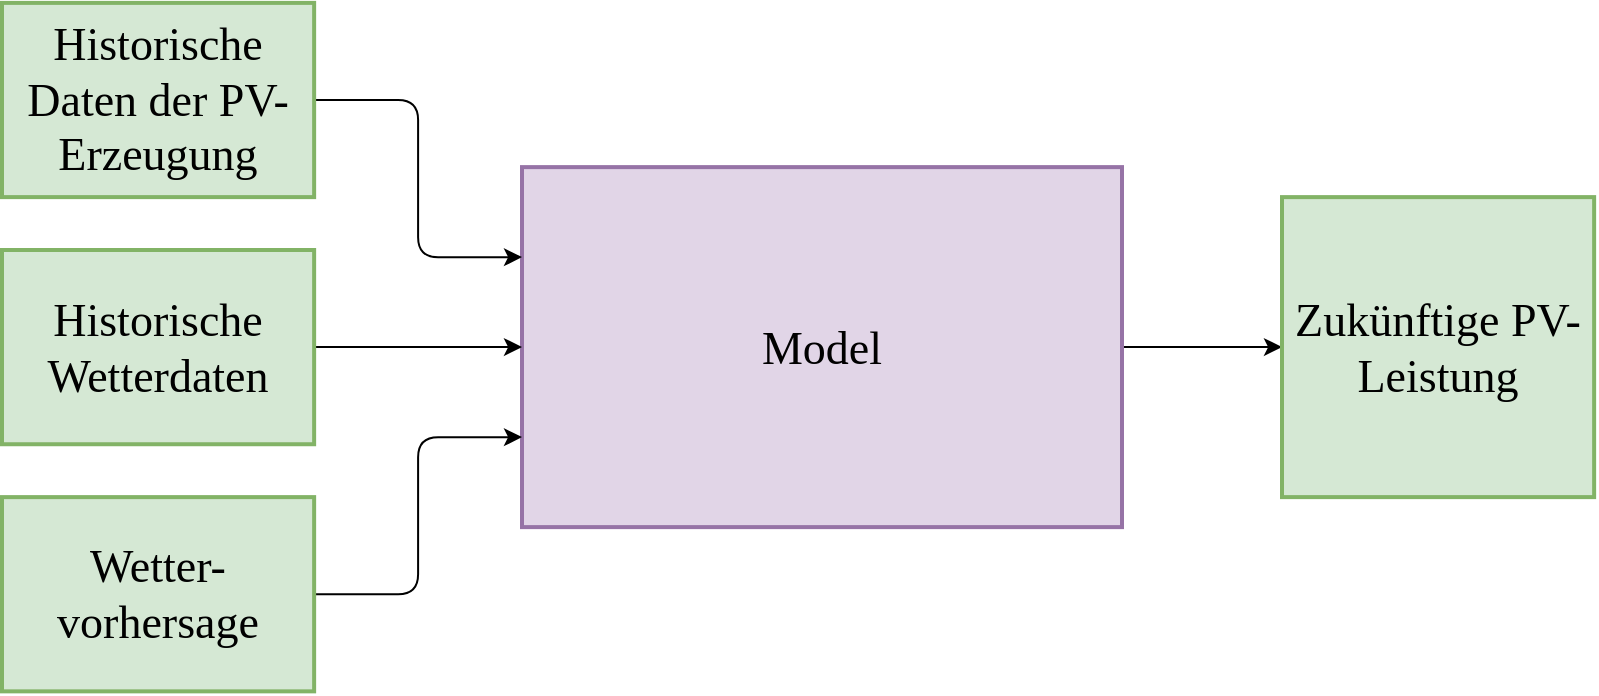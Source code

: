 <mxfile scale="5" border="0">
    <diagram id="FgpiK9OE_3OYkIBHCV0x" name="Page-1">
        <mxGraphModel dx="796" dy="521" grid="1" gridSize="10" guides="1" tooltips="1" connect="1" arrows="1" fold="1" page="1" pageScale="1" pageWidth="850" pageHeight="1100" background="#ffffff" math="0" shadow="0">
            <root>
                <mxCell id="0"/>
                <mxCell id="1" parent="0"/>
                <mxCell id="682" style="edgeStyle=none;html=1;entryX=0;entryY=0.5;entryDx=0;entryDy=0;fontSize=23;" parent="1" source="680" target="681" edge="1">
                    <mxGeometry relative="1" as="geometry"/>
                </mxCell>
                <mxCell id="680" value="Model" style="text;align=center;verticalAlign=middle;rounded=0;fontFamily=Garamond;html=1;whiteSpace=wrap;fontSize=23;rotation=0;strokeWidth=2;fillColor=#e1d5e7;strokeColor=#9673a6;" parent="1" vertex="1">
                    <mxGeometry x="290" y="118.56" width="300" height="180" as="geometry"/>
                </mxCell>
                <mxCell id="681" value="Zukünftige PV-Leistung" style="text;align=center;verticalAlign=middle;rounded=0;fontFamily=Garamond;html=1;whiteSpace=wrap;fontSize=23;rotation=0;strokeWidth=2;fillColor=#d5e8d4;strokeColor=#82b366;" parent="1" vertex="1">
                    <mxGeometry x="670" y="133.56" width="156.07" height="150" as="geometry"/>
                </mxCell>
                <mxCell id="687" style="edgeStyle=orthogonalEdgeStyle;html=1;entryX=0;entryY=0.25;entryDx=0;entryDy=0;fontSize=23;" parent="1" source="683" target="680" edge="1">
                    <mxGeometry relative="1" as="geometry"/>
                </mxCell>
                <mxCell id="683" value="Historische Daten der PV-Erzeugung" style="text;align=center;verticalAlign=middle;rounded=0;fontFamily=Garamond;html=1;whiteSpace=wrap;fontSize=23;rotation=0;strokeWidth=2;fillColor=#d5e8d4;strokeColor=#82b366;" parent="1" vertex="1">
                    <mxGeometry x="30.0" y="36.44" width="156.07" height="97.12" as="geometry"/>
                </mxCell>
                <mxCell id="688" style="edgeStyle=orthogonalEdgeStyle;html=1;exitX=1;exitY=0.5;exitDx=0;exitDy=0;entryX=0;entryY=0.5;entryDx=0;entryDy=0;fontSize=23;" parent="1" source="684" target="680" edge="1">
                    <mxGeometry relative="1" as="geometry"/>
                </mxCell>
                <mxCell id="684" value="Historische Wetterdaten" style="text;align=center;verticalAlign=middle;rounded=0;fontFamily=Garamond;html=1;whiteSpace=wrap;fontSize=23;rotation=0;strokeWidth=2;fillColor=#d5e8d4;strokeColor=#82b366;" parent="1" vertex="1">
                    <mxGeometry x="30.0" y="160" width="156.07" height="97.12" as="geometry"/>
                </mxCell>
                <mxCell id="689" style="edgeStyle=orthogonalEdgeStyle;html=1;entryX=0;entryY=0.75;entryDx=0;entryDy=0;fontSize=23;" parent="1" source="685" target="680" edge="1">
                    <mxGeometry relative="1" as="geometry"/>
                </mxCell>
                <mxCell id="685" value="Wetter-vorhersage" style="text;align=center;verticalAlign=middle;rounded=0;fontFamily=Garamond;html=1;whiteSpace=wrap;fontSize=23;rotation=0;strokeWidth=2;fillColor=#d5e8d4;strokeColor=#82b366;" parent="1" vertex="1">
                    <mxGeometry x="30.0" y="283.56" width="156.07" height="97.12" as="geometry"/>
                </mxCell>
            </root>
        </mxGraphModel>
    </diagram>
</mxfile>